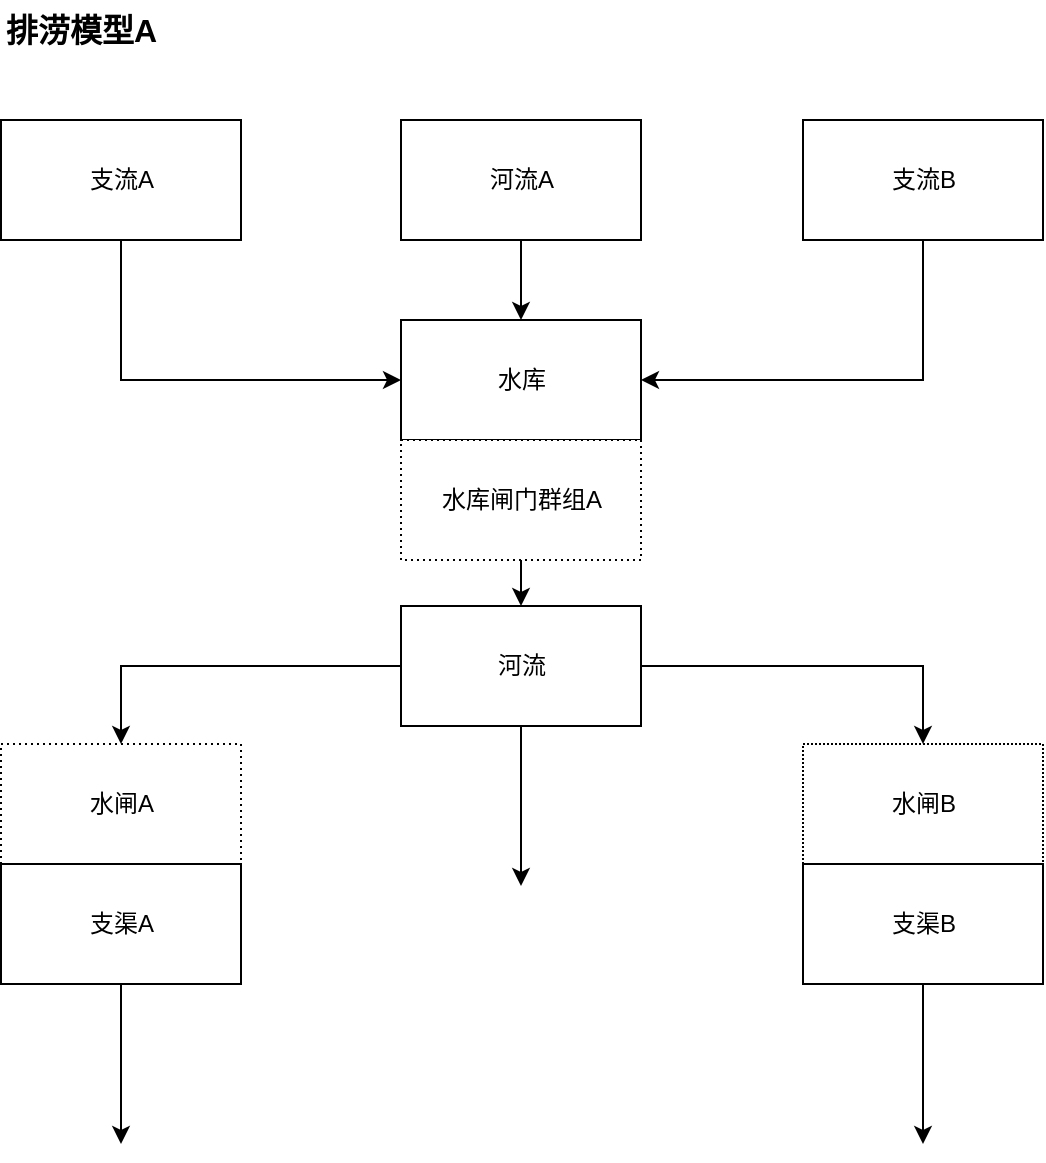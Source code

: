 <mxfile version="22.0.8" type="github">
  <diagram name="0001" id="y2zCg2tqc-IcQTNm7M6H">
    <mxGraphModel dx="1434" dy="758" grid="1" gridSize="10" guides="1" tooltips="1" connect="1" arrows="1" fold="1" page="1" pageScale="1" pageWidth="1169" pageHeight="827" math="0" shadow="0">
      <root>
        <mxCell id="sdHGfgtrLrPXHbDimJ2l-0" />
        <mxCell id="sdHGfgtrLrPXHbDimJ2l-1" parent="sdHGfgtrLrPXHbDimJ2l-0" />
        <mxCell id="sdHGfgtrLrPXHbDimJ2l-57" value="&lt;b style=&quot;font-size: 16px;&quot;&gt;排涝模型A&lt;/b&gt;" style="text;html=1;align=left;verticalAlign=middle;resizable=0;points=[];autosize=1;strokeColor=none;fillColor=none;fontSize=16;rounded=0;labelBackgroundColor=none;" parent="sdHGfgtrLrPXHbDimJ2l-1" vertex="1">
          <mxGeometry x="40.5" y="20" width="100" height="30" as="geometry" />
        </mxCell>
        <mxCell id="cgCMbxDdlOudI4U_pfRL-2" value="" style="edgeStyle=orthogonalEdgeStyle;rounded=0;orthogonalLoop=1;jettySize=auto;html=1;exitX=1;exitY=0.5;exitDx=0;exitDy=0;" parent="sdHGfgtrLrPXHbDimJ2l-1" source="iJDq2YbVKDRwt8fmQem2-0" target="cgCMbxDdlOudI4U_pfRL-1" edge="1">
          <mxGeometry relative="1" as="geometry">
            <Array as="points">
              <mxPoint x="501.5" y="353" />
            </Array>
          </mxGeometry>
        </mxCell>
        <mxCell id="FzfT1Ob-Q_l3NhC7Z1uI-1" value="" style="edgeStyle=orthogonalEdgeStyle;rounded=0;orthogonalLoop=1;jettySize=auto;html=1;exitX=0;exitY=0.5;exitDx=0;exitDy=0;" parent="sdHGfgtrLrPXHbDimJ2l-1" source="iJDq2YbVKDRwt8fmQem2-0" target="FzfT1Ob-Q_l3NhC7Z1uI-0" edge="1">
          <mxGeometry relative="1" as="geometry">
            <Array as="points">
              <mxPoint x="100.5" y="353" />
            </Array>
          </mxGeometry>
        </mxCell>
        <mxCell id="iJDq2YbVKDRwt8fmQem2-1" value="" style="edgeStyle=orthogonalEdgeStyle;rounded=0;orthogonalLoop=1;jettySize=auto;html=1;" edge="1" parent="sdHGfgtrLrPXHbDimJ2l-1" source="cgCMbxDdlOudI4U_pfRL-0" target="iJDq2YbVKDRwt8fmQem2-0">
          <mxGeometry relative="1" as="geometry" />
        </mxCell>
        <mxCell id="iJDq2YbVKDRwt8fmQem2-7" value="" style="edgeStyle=orthogonalEdgeStyle;rounded=0;orthogonalLoop=1;jettySize=auto;html=1;startArrow=classic;startFill=1;endArrow=none;endFill=0;" edge="1" parent="sdHGfgtrLrPXHbDimJ2l-1" source="cgCMbxDdlOudI4U_pfRL-0" target="iJDq2YbVKDRwt8fmQem2-6">
          <mxGeometry relative="1" as="geometry" />
        </mxCell>
        <mxCell id="iJDq2YbVKDRwt8fmQem2-9" value="" style="edgeStyle=orthogonalEdgeStyle;rounded=0;orthogonalLoop=1;jettySize=auto;html=1;endArrow=none;endFill=0;startArrow=classic;startFill=1;" edge="1" parent="sdHGfgtrLrPXHbDimJ2l-1" source="cgCMbxDdlOudI4U_pfRL-0" target="iJDq2YbVKDRwt8fmQem2-8">
          <mxGeometry relative="1" as="geometry" />
        </mxCell>
        <mxCell id="iJDq2YbVKDRwt8fmQem2-11" value="" style="edgeStyle=orthogonalEdgeStyle;rounded=0;orthogonalLoop=1;jettySize=auto;html=1;startArrow=classic;startFill=1;endArrow=none;endFill=0;" edge="1" parent="sdHGfgtrLrPXHbDimJ2l-1" source="cgCMbxDdlOudI4U_pfRL-0" target="iJDq2YbVKDRwt8fmQem2-10">
          <mxGeometry relative="1" as="geometry" />
        </mxCell>
        <mxCell id="iJDq2YbVKDRwt8fmQem2-13" value="" style="edgeStyle=orthogonalEdgeStyle;rounded=0;orthogonalLoop=1;jettySize=auto;html=1;" edge="1" parent="sdHGfgtrLrPXHbDimJ2l-1" source="cgCMbxDdlOudI4U_pfRL-0" target="iJDq2YbVKDRwt8fmQem2-12">
          <mxGeometry relative="1" as="geometry" />
        </mxCell>
        <mxCell id="cgCMbxDdlOudI4U_pfRL-0" value="水库" style="rounded=0;whiteSpace=wrap;html=1;" parent="sdHGfgtrLrPXHbDimJ2l-1" vertex="1">
          <mxGeometry x="240.5" y="180" width="120" height="60" as="geometry" />
        </mxCell>
        <mxCell id="cgCMbxDdlOudI4U_pfRL-1" value="水闸B" style="rounded=0;whiteSpace=wrap;html=1;dashed=1;dashPattern=1 1;" parent="sdHGfgtrLrPXHbDimJ2l-1" vertex="1">
          <mxGeometry x="441.5" y="392" width="120" height="60" as="geometry" />
        </mxCell>
        <mxCell id="FzfT1Ob-Q_l3NhC7Z1uI-0" value="水闸A" style="rounded=0;whiteSpace=wrap;html=1;dashed=1;dashPattern=1 2;" parent="sdHGfgtrLrPXHbDimJ2l-1" vertex="1">
          <mxGeometry x="40.5" y="392" width="120" height="60" as="geometry" />
        </mxCell>
        <mxCell id="iJDq2YbVKDRwt8fmQem2-17" value="" style="edgeStyle=orthogonalEdgeStyle;rounded=0;orthogonalLoop=1;jettySize=auto;html=1;" edge="1" parent="sdHGfgtrLrPXHbDimJ2l-1" source="FzfT1Ob-Q_l3NhC7Z1uI-12">
          <mxGeometry relative="1" as="geometry">
            <mxPoint x="100.5" y="592" as="targetPoint" />
          </mxGeometry>
        </mxCell>
        <mxCell id="FzfT1Ob-Q_l3NhC7Z1uI-12" value="支渠A" style="rounded=0;whiteSpace=wrap;html=1;" parent="sdHGfgtrLrPXHbDimJ2l-1" vertex="1">
          <mxGeometry x="40.5" y="452" width="120" height="60" as="geometry" />
        </mxCell>
        <mxCell id="iJDq2YbVKDRwt8fmQem2-15" value="" style="edgeStyle=orthogonalEdgeStyle;rounded=0;orthogonalLoop=1;jettySize=auto;html=1;" edge="1" parent="sdHGfgtrLrPXHbDimJ2l-1" source="iJDq2YbVKDRwt8fmQem2-0">
          <mxGeometry relative="1" as="geometry">
            <mxPoint x="300.5" y="463" as="targetPoint" />
          </mxGeometry>
        </mxCell>
        <mxCell id="iJDq2YbVKDRwt8fmQem2-0" value="河流" style="rounded=0;whiteSpace=wrap;html=1;" vertex="1" parent="sdHGfgtrLrPXHbDimJ2l-1">
          <mxGeometry x="240.5" y="323" width="120" height="60" as="geometry" />
        </mxCell>
        <mxCell id="iJDq2YbVKDRwt8fmQem2-19" value="" style="edgeStyle=orthogonalEdgeStyle;rounded=0;orthogonalLoop=1;jettySize=auto;html=1;" edge="1" parent="sdHGfgtrLrPXHbDimJ2l-1" source="iJDq2YbVKDRwt8fmQem2-4">
          <mxGeometry relative="1" as="geometry">
            <mxPoint x="501.5" y="592" as="targetPoint" />
          </mxGeometry>
        </mxCell>
        <mxCell id="iJDq2YbVKDRwt8fmQem2-4" value="支渠B" style="rounded=0;whiteSpace=wrap;html=1;" vertex="1" parent="sdHGfgtrLrPXHbDimJ2l-1">
          <mxGeometry x="441.5" y="452" width="120" height="60" as="geometry" />
        </mxCell>
        <mxCell id="iJDq2YbVKDRwt8fmQem2-6" value="支流A" style="rounded=0;whiteSpace=wrap;html=1;" vertex="1" parent="sdHGfgtrLrPXHbDimJ2l-1">
          <mxGeometry x="40.5" y="80" width="120" height="60" as="geometry" />
        </mxCell>
        <mxCell id="iJDq2YbVKDRwt8fmQem2-8" value="支流B" style="rounded=0;whiteSpace=wrap;html=1;" vertex="1" parent="sdHGfgtrLrPXHbDimJ2l-1">
          <mxGeometry x="441.5" y="80" width="120" height="60" as="geometry" />
        </mxCell>
        <mxCell id="iJDq2YbVKDRwt8fmQem2-10" value="河流A" style="rounded=0;whiteSpace=wrap;html=1;" vertex="1" parent="sdHGfgtrLrPXHbDimJ2l-1">
          <mxGeometry x="240.5" y="80" width="120" height="60" as="geometry" />
        </mxCell>
        <mxCell id="iJDq2YbVKDRwt8fmQem2-12" value="水库闸门群组A" style="rounded=0;whiteSpace=wrap;html=1;dashed=1;dashPattern=1 2;" vertex="1" parent="sdHGfgtrLrPXHbDimJ2l-1">
          <mxGeometry x="240.5" y="240" width="120" height="60" as="geometry" />
        </mxCell>
      </root>
    </mxGraphModel>
  </diagram>
</mxfile>
